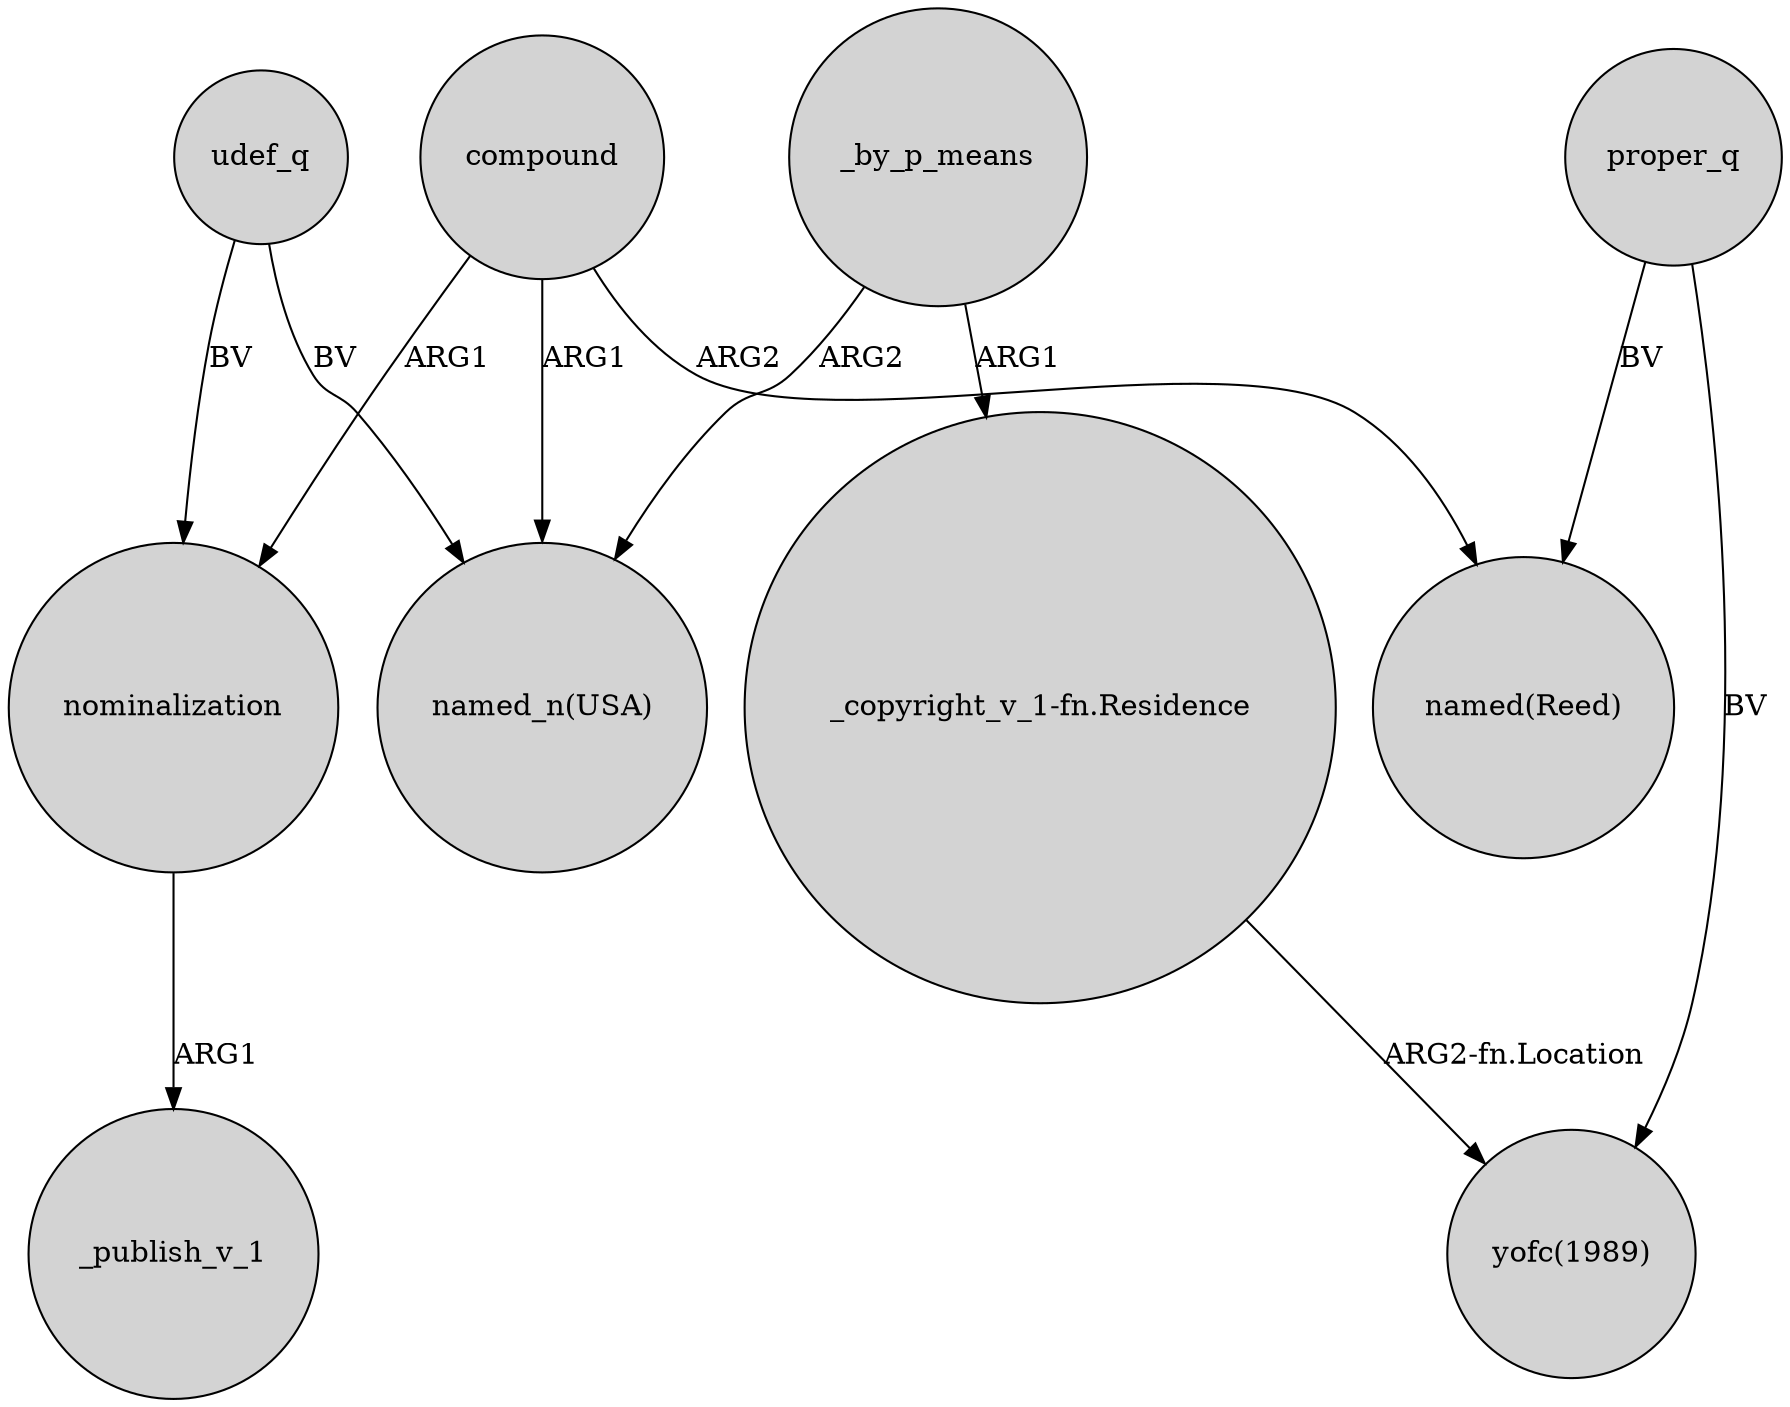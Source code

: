 digraph {
	node [shape=circle style=filled]
	_by_p_means -> "named_n(USA)" [label=ARG2]
	nominalization -> _publish_v_1 [label=ARG1]
	proper_q -> "named(Reed)" [label=BV]
	compound -> "named_n(USA)" [label=ARG1]
	_by_p_means -> "_copyright_v_1-fn.Residence" [label=ARG1]
	proper_q -> "yofc(1989)" [label=BV]
	compound -> "named(Reed)" [label=ARG2]
	udef_q -> "named_n(USA)" [label=BV]
	compound -> nominalization [label=ARG1]
	"_copyright_v_1-fn.Residence" -> "yofc(1989)" [label="ARG2-fn.Location"]
	udef_q -> nominalization [label=BV]
}
